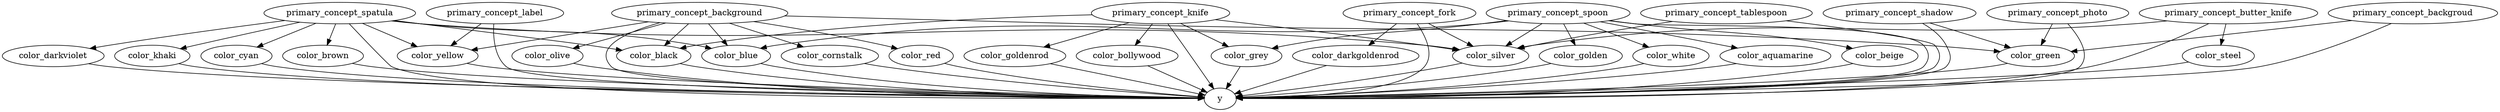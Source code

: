 strict digraph  {
primary_concept_spatula;
y;
color_darkviolet;
primary_concept_shadow;
color_green;
primary_concept_background;
color_silver;
primary_concept_fork;
primary_concept_spoon;
color_golden;
color_yellow;
color_black;
primary_concept_label;
color_cornstalk;
color_blue;
primary_concept_knife;
color_goldenrod;
primary_concept_butter_knife;
color_red;
color_white;
color_bollywood;
color_grey;
color_olive;
color_khaki;
color_aquamarine;
color_cyan;
primary_concept_photo;
color_steel;
color_beige;
color_brown;
primary_concept_backgroud;
primary_concept_tablespoon;
color_darkgoldenrod;
primary_concept_spatula -> y;
primary_concept_spatula -> color_darkviolet;
primary_concept_spatula -> color_silver;
primary_concept_spatula -> color_black;
primary_concept_spatula -> color_blue;
primary_concept_spatula -> color_yellow;
primary_concept_spatula -> color_khaki;
primary_concept_spatula -> color_cyan;
primary_concept_spatula -> color_brown;
color_darkviolet -> y;
primary_concept_shadow -> y;
primary_concept_shadow -> color_green;
color_green -> y;
primary_concept_background -> y;
primary_concept_background -> color_green;
primary_concept_background -> color_yellow;
primary_concept_background -> color_cornstalk;
primary_concept_background -> color_red;
primary_concept_background -> color_blue;
primary_concept_background -> color_black;
primary_concept_background -> color_olive;
color_silver -> y;
primary_concept_fork -> y;
primary_concept_fork -> color_silver;
primary_concept_fork -> color_darkgoldenrod;
primary_concept_spoon -> y;
primary_concept_spoon -> color_golden;
primary_concept_spoon -> color_silver;
primary_concept_spoon -> color_white;
primary_concept_spoon -> color_grey;
primary_concept_spoon -> color_aquamarine;
primary_concept_spoon -> color_blue;
primary_concept_spoon -> color_beige;
color_golden -> y;
color_yellow -> y;
color_black -> y;
primary_concept_label -> y;
primary_concept_label -> color_yellow;
color_cornstalk -> y;
color_blue -> y;
primary_concept_knife -> y;
primary_concept_knife -> color_goldenrod;
primary_concept_knife -> color_black;
primary_concept_knife -> color_silver;
primary_concept_knife -> color_bollywood;
primary_concept_knife -> color_grey;
color_goldenrod -> y;
primary_concept_butter_knife -> y;
primary_concept_butter_knife -> color_silver;
primary_concept_butter_knife -> color_steel;
color_red -> y;
color_white -> y;
color_bollywood -> y;
color_grey -> y;
color_olive -> y;
color_khaki -> y;
color_aquamarine -> y;
color_cyan -> y;
primary_concept_photo -> y;
primary_concept_photo -> color_green;
color_steel -> y;
color_beige -> y;
color_brown -> y;
primary_concept_backgroud -> y;
primary_concept_backgroud -> color_green;
primary_concept_tablespoon -> y;
primary_concept_tablespoon -> color_silver;
color_darkgoldenrod -> y;
}
